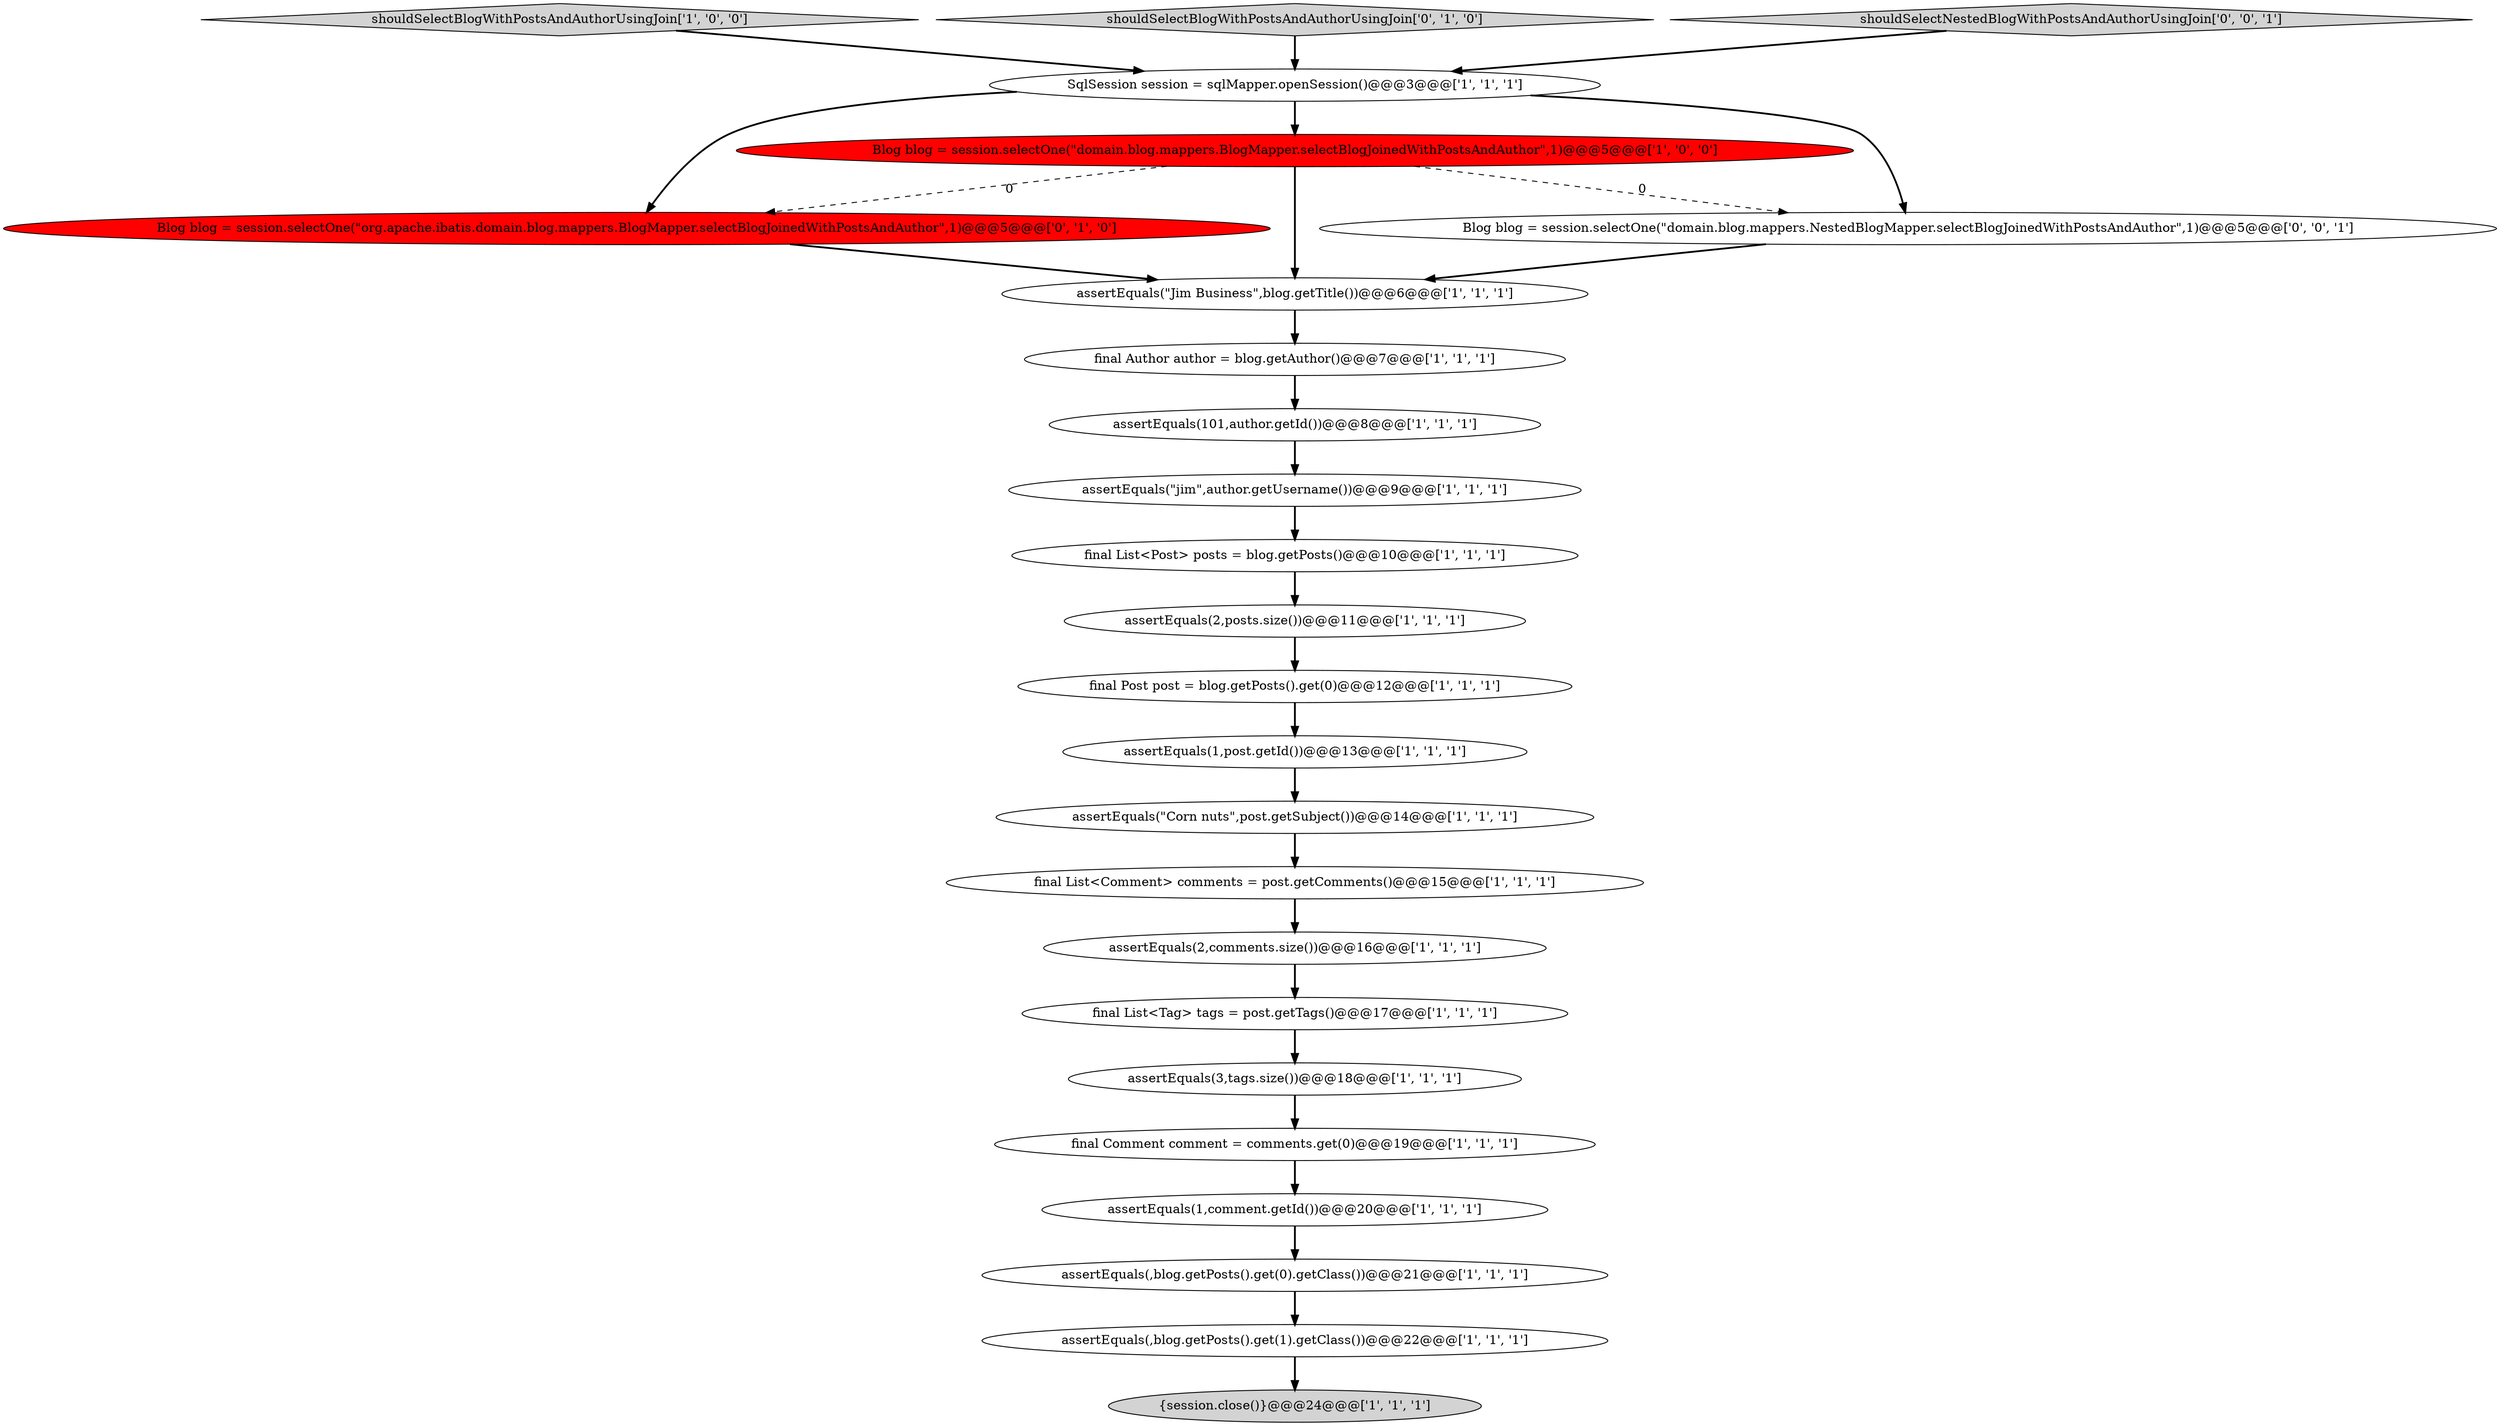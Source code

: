 digraph {
7 [style = filled, label = "assertEquals(2,posts.size())@@@11@@@['1', '1', '1']", fillcolor = white, shape = ellipse image = "AAA0AAABBB1BBB"];
8 [style = filled, label = "shouldSelectBlogWithPostsAndAuthorUsingJoin['1', '0', '0']", fillcolor = lightgray, shape = diamond image = "AAA0AAABBB1BBB"];
20 [style = filled, label = "assertEquals(\"Corn nuts\",post.getSubject())@@@14@@@['1', '1', '1']", fillcolor = white, shape = ellipse image = "AAA0AAABBB1BBB"];
6 [style = filled, label = "assertEquals(2,comments.size())@@@16@@@['1', '1', '1']", fillcolor = white, shape = ellipse image = "AAA0AAABBB1BBB"];
13 [style = filled, label = "final Comment comment = comments.get(0)@@@19@@@['1', '1', '1']", fillcolor = white, shape = ellipse image = "AAA0AAABBB1BBB"];
14 [style = filled, label = "Blog blog = session.selectOne(\"domain.blog.mappers.BlogMapper.selectBlogJoinedWithPostsAndAuthor\",1)@@@5@@@['1', '0', '0']", fillcolor = red, shape = ellipse image = "AAA1AAABBB1BBB"];
5 [style = filled, label = "final Post post = blog.getPosts().get(0)@@@12@@@['1', '1', '1']", fillcolor = white, shape = ellipse image = "AAA0AAABBB1BBB"];
17 [style = filled, label = "final List<Post> posts = blog.getPosts()@@@10@@@['1', '1', '1']", fillcolor = white, shape = ellipse image = "AAA0AAABBB1BBB"];
15 [style = filled, label = "assertEquals(,blog.getPosts().get(0).getClass())@@@21@@@['1', '1', '1']", fillcolor = white, shape = ellipse image = "AAA0AAABBB1BBB"];
24 [style = filled, label = "Blog blog = session.selectOne(\"domain.blog.mappers.NestedBlogMapper.selectBlogJoinedWithPostsAndAuthor\",1)@@@5@@@['0', '0', '1']", fillcolor = white, shape = ellipse image = "AAA0AAABBB3BBB"];
22 [style = filled, label = "Blog blog = session.selectOne(\"org.apache.ibatis.domain.blog.mappers.BlogMapper.selectBlogJoinedWithPostsAndAuthor\",1)@@@5@@@['0', '1', '0']", fillcolor = red, shape = ellipse image = "AAA1AAABBB2BBB"];
2 [style = filled, label = "{session.close()}@@@24@@@['1', '1', '1']", fillcolor = lightgray, shape = ellipse image = "AAA0AAABBB1BBB"];
18 [style = filled, label = "assertEquals(,blog.getPosts().get(1).getClass())@@@22@@@['1', '1', '1']", fillcolor = white, shape = ellipse image = "AAA0AAABBB1BBB"];
11 [style = filled, label = "assertEquals(1,comment.getId())@@@20@@@['1', '1', '1']", fillcolor = white, shape = ellipse image = "AAA0AAABBB1BBB"];
0 [style = filled, label = "assertEquals(101,author.getId())@@@8@@@['1', '1', '1']", fillcolor = white, shape = ellipse image = "AAA0AAABBB1BBB"];
10 [style = filled, label = "final List<Tag> tags = post.getTags()@@@17@@@['1', '1', '1']", fillcolor = white, shape = ellipse image = "AAA0AAABBB1BBB"];
4 [style = filled, label = "final Author author = blog.getAuthor()@@@7@@@['1', '1', '1']", fillcolor = white, shape = ellipse image = "AAA0AAABBB1BBB"];
19 [style = filled, label = "assertEquals(1,post.getId())@@@13@@@['1', '1', '1']", fillcolor = white, shape = ellipse image = "AAA0AAABBB1BBB"];
1 [style = filled, label = "final List<Comment> comments = post.getComments()@@@15@@@['1', '1', '1']", fillcolor = white, shape = ellipse image = "AAA0AAABBB1BBB"];
16 [style = filled, label = "SqlSession session = sqlMapper.openSession()@@@3@@@['1', '1', '1']", fillcolor = white, shape = ellipse image = "AAA0AAABBB1BBB"];
21 [style = filled, label = "shouldSelectBlogWithPostsAndAuthorUsingJoin['0', '1', '0']", fillcolor = lightgray, shape = diamond image = "AAA0AAABBB2BBB"];
3 [style = filled, label = "assertEquals(3,tags.size())@@@18@@@['1', '1', '1']", fillcolor = white, shape = ellipse image = "AAA0AAABBB1BBB"];
9 [style = filled, label = "assertEquals(\"jim\",author.getUsername())@@@9@@@['1', '1', '1']", fillcolor = white, shape = ellipse image = "AAA0AAABBB1BBB"];
23 [style = filled, label = "shouldSelectNestedBlogWithPostsAndAuthorUsingJoin['0', '0', '1']", fillcolor = lightgray, shape = diamond image = "AAA0AAABBB3BBB"];
12 [style = filled, label = "assertEquals(\"Jim Business\",blog.getTitle())@@@6@@@['1', '1', '1']", fillcolor = white, shape = ellipse image = "AAA0AAABBB1BBB"];
14->24 [style = dashed, label="0"];
8->16 [style = bold, label=""];
24->12 [style = bold, label=""];
0->9 [style = bold, label=""];
23->16 [style = bold, label=""];
19->20 [style = bold, label=""];
16->24 [style = bold, label=""];
14->22 [style = dashed, label="0"];
10->3 [style = bold, label=""];
9->17 [style = bold, label=""];
20->1 [style = bold, label=""];
18->2 [style = bold, label=""];
16->22 [style = bold, label=""];
13->11 [style = bold, label=""];
15->18 [style = bold, label=""];
11->15 [style = bold, label=""];
4->0 [style = bold, label=""];
17->7 [style = bold, label=""];
5->19 [style = bold, label=""];
7->5 [style = bold, label=""];
1->6 [style = bold, label=""];
12->4 [style = bold, label=""];
22->12 [style = bold, label=""];
6->10 [style = bold, label=""];
14->12 [style = bold, label=""];
3->13 [style = bold, label=""];
21->16 [style = bold, label=""];
16->14 [style = bold, label=""];
}
